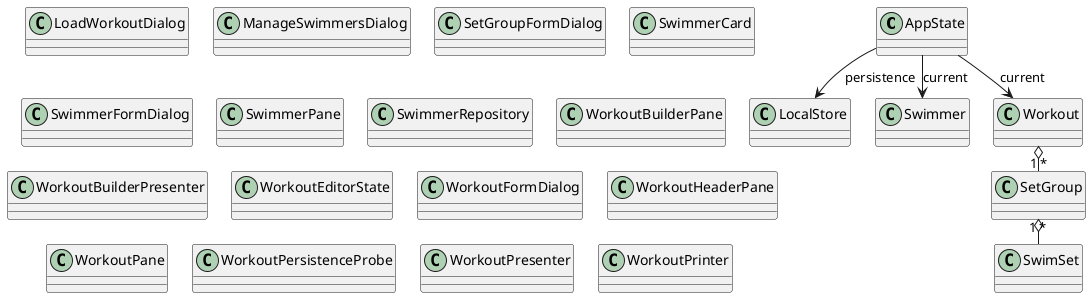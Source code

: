 @startuml
skinparam ranksep 24
skinparam nodesep 24
class AppState
class LoadWorkoutDialog
class LocalStore
class ManageSwimmersDialog
class SetGroup
class SetGroupFormDialog
class SwimSet
class Swimmer
class SwimmerCard
class SwimmerFormDialog
class SwimmerPane
class SwimmerRepository
class Workout
class WorkoutBuilderPane
class WorkoutBuilderPresenter
class WorkoutEditorState
class WorkoutFormDialog
class WorkoutHeaderPane
class WorkoutPane
class WorkoutPersistenceProbe
class WorkoutPresenter
class WorkoutPrinter
{
}
Workout "1" o-- "*" SetGroup
SetGroup "1" o-- "*" SwimSet
AppState --> Workout : current
AppState --> Swimmer : current
AppState --> LocalStore : persistence
@enduml